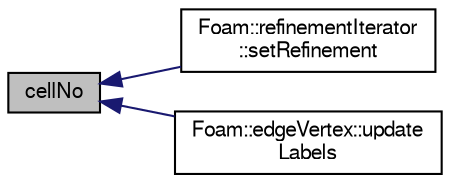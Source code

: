 digraph "cellNo"
{
  bgcolor="transparent";
  edge [fontname="FreeSans",fontsize="10",labelfontname="FreeSans",labelfontsize="10"];
  node [fontname="FreeSans",fontsize="10",shape=record];
  rankdir="LR";
  Node1 [label="cellNo",height=0.2,width=0.4,color="black", fillcolor="grey75", style="filled" fontcolor="black"];
  Node1 -> Node2 [dir="back",color="midnightblue",fontsize="10",style="solid",fontname="FreeSans"];
  Node2 [label="Foam::refinementIterator\l::setRefinement",height=0.2,width=0.4,color="black",URL="$a02052.html#afd8b2c75ae43c5073eece728f11ed02a",tooltip="Try to refine cells in given direction. Constructs intermediate. "];
  Node1 -> Node3 [dir="back",color="midnightblue",fontsize="10",style="solid",fontname="FreeSans"];
  Node3 [label="Foam::edgeVertex::update\lLabels",height=0.2,width=0.4,color="black",URL="$a00600.html#a77faed35c755a0d80c360a446fd4de3e",tooltip="Update refine list from map. Used to update cell/face labels. "];
}
